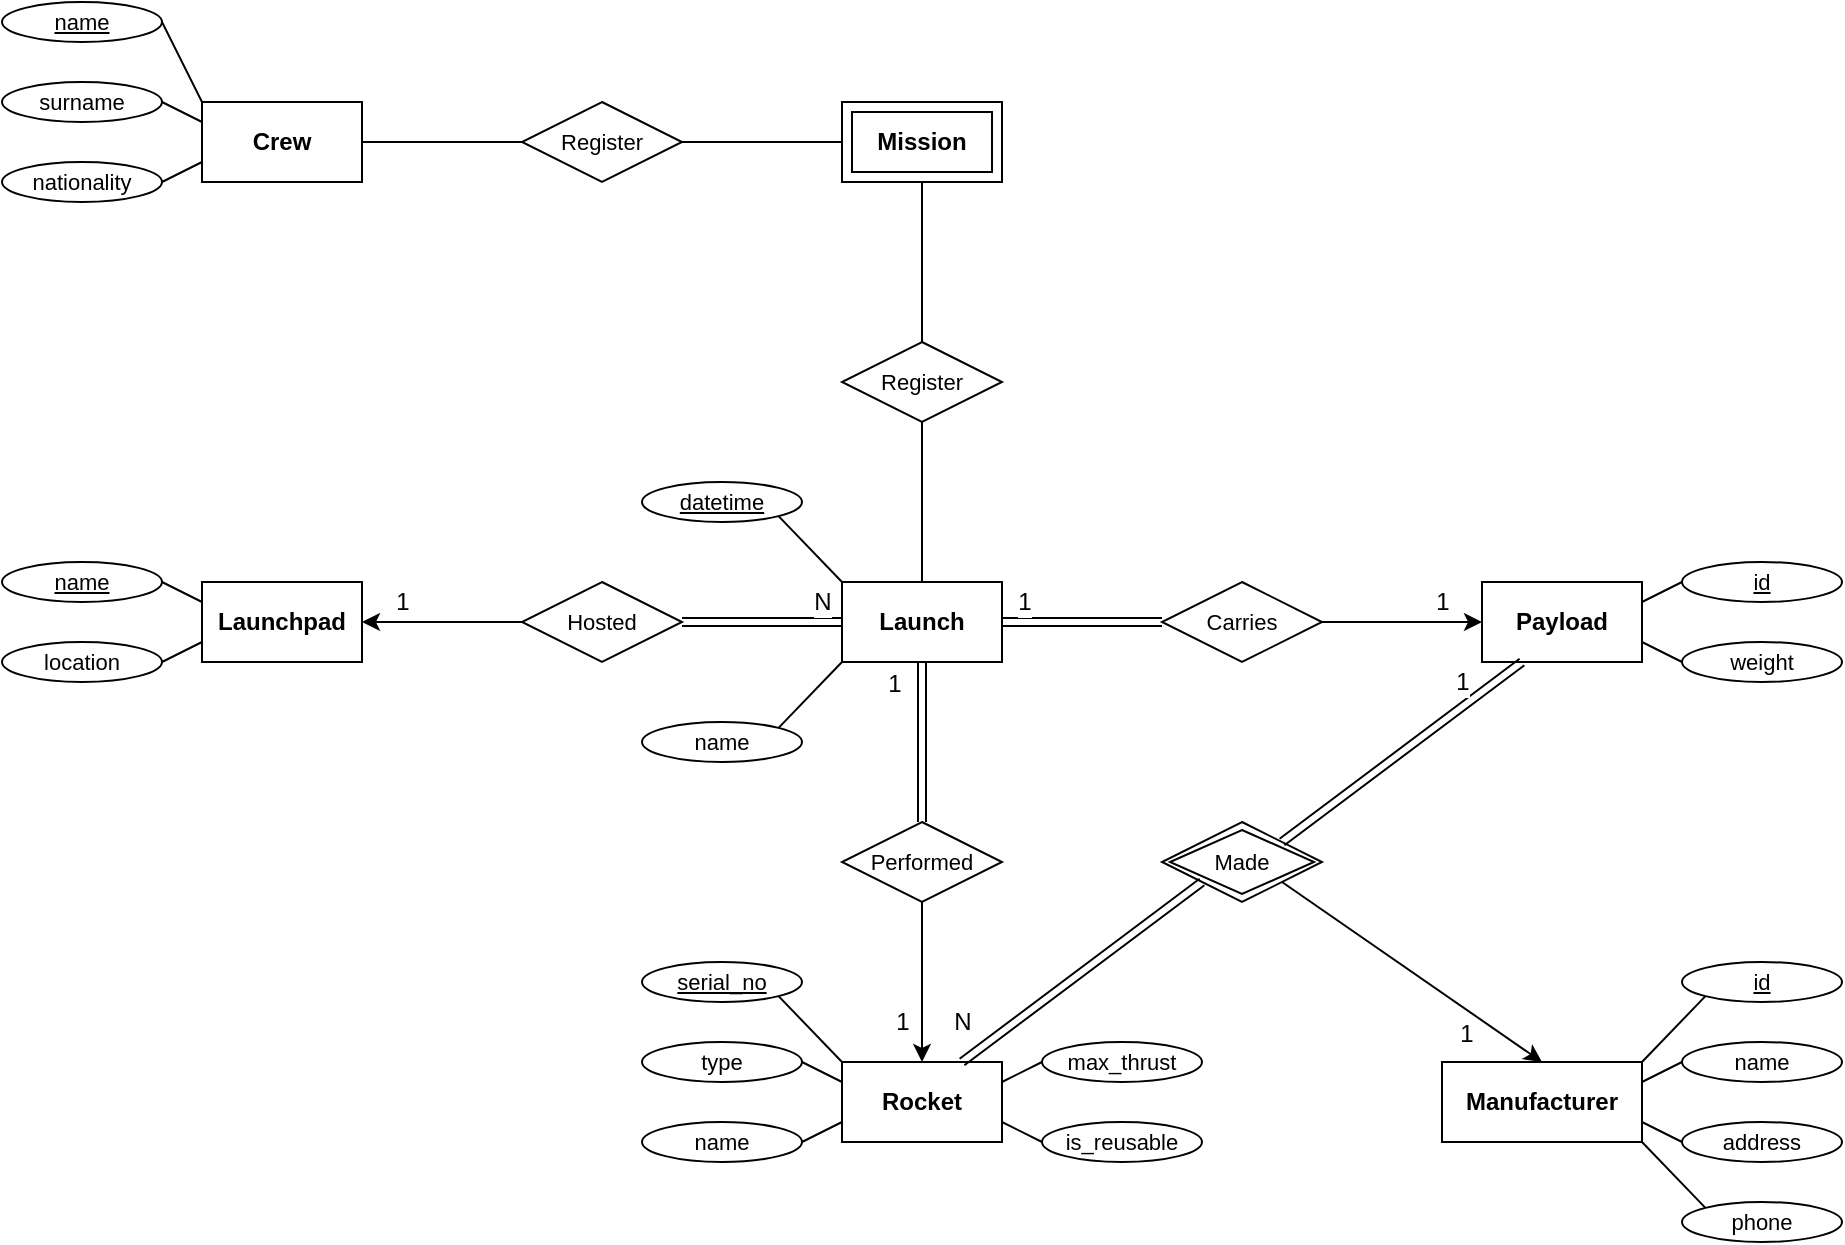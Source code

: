 <mxfile version="24.2.5" type="device">
  <diagram id="R2lEEEUBdFMjLlhIrx00" name="Page-1">
    <mxGraphModel dx="1595" dy="865" grid="1" gridSize="10" guides="1" tooltips="1" connect="1" arrows="1" fold="1" page="1" pageScale="1" pageWidth="1000" pageHeight="700" math="0" shadow="0" extFonts="Permanent Marker^https://fonts.googleapis.com/css?family=Permanent+Marker">
      <root>
        <mxCell id="0" />
        <mxCell id="1" parent="0" />
        <mxCell id="bLK67qYPY1fCgwlhXt4D-2" value="Hosted" style="shape=rhombus;perimeter=rhombusPerimeter;whiteSpace=wrap;html=1;align=center;fontSize=11;" parent="1" vertex="1">
          <mxGeometry x="300" y="330" width="80" height="40" as="geometry" />
        </mxCell>
        <mxCell id="bLK67qYPY1fCgwlhXt4D-67" value="Register" style="shape=rhombus;perimeter=rhombusPerimeter;whiteSpace=wrap;html=1;align=center;fontSize=11;" parent="1" vertex="1">
          <mxGeometry x="460" y="210" width="80" height="40" as="geometry" />
        </mxCell>
        <mxCell id="bLK67qYPY1fCgwlhXt4D-68" value="" style="endArrow=none;html=1;rounded=0;fontSize=11;exitX=0.5;exitY=1;exitDx=0;exitDy=0;entryX=0.5;entryY=0;entryDx=0;entryDy=0;" parent="1" source="bLK67qYPY1fCgwlhXt4D-67" target="yTcXm12r717XAI1YzuX1-4" edge="1">
          <mxGeometry relative="1" as="geometry">
            <mxPoint x="620" y="559" as="sourcePoint" />
            <mxPoint x="390" y="320" as="targetPoint" />
          </mxGeometry>
        </mxCell>
        <mxCell id="bLK67qYPY1fCgwlhXt4D-69" value="" style="endArrow=none;html=1;rounded=0;fontSize=11;entryX=0.5;entryY=0;entryDx=0;entryDy=0;exitX=0.5;exitY=1;exitDx=0;exitDy=0;" parent="1" source="yTcXm12r717XAI1YzuX1-2" target="bLK67qYPY1fCgwlhXt4D-67" edge="1">
          <mxGeometry relative="1" as="geometry">
            <mxPoint x="390" y="359" as="sourcePoint" />
            <mxPoint x="470" y="359" as="targetPoint" />
          </mxGeometry>
        </mxCell>
        <mxCell id="bLK67qYPY1fCgwlhXt4D-70" value="Carries" style="shape=rhombus;perimeter=rhombusPerimeter;whiteSpace=wrap;html=1;align=center;fontSize=11;" parent="1" vertex="1">
          <mxGeometry x="620" y="330" width="80" height="40" as="geometry" />
        </mxCell>
        <mxCell id="bLK67qYPY1fCgwlhXt4D-21" value="Crew" style="whiteSpace=wrap;html=1;align=center;fontSize=12;fontStyle=1" parent="1" vertex="1">
          <mxGeometry x="140" y="90" width="80" height="40" as="geometry" />
        </mxCell>
        <mxCell id="bLK67qYPY1fCgwlhXt4D-22" value="nationality" style="ellipse;whiteSpace=wrap;html=1;align=center;fontStyle=0;fontSize=11;" parent="1" vertex="1">
          <mxGeometry x="40" y="120" width="80" height="20" as="geometry" />
        </mxCell>
        <mxCell id="bLK67qYPY1fCgwlhXt4D-23" value="name" style="ellipse;whiteSpace=wrap;html=1;align=center;fontStyle=4;fontSize=11;" parent="1" vertex="1">
          <mxGeometry x="40" y="40" width="80" height="20" as="geometry" />
        </mxCell>
        <mxCell id="bLK67qYPY1fCgwlhXt4D-24" value="surname" style="ellipse;whiteSpace=wrap;html=1;align=center;fontStyle=0;fontSize=11;" parent="1" vertex="1">
          <mxGeometry x="40" y="80" width="80" height="20" as="geometry" />
        </mxCell>
        <mxCell id="bLK67qYPY1fCgwlhXt4D-25" value="" style="endArrow=none;html=1;rounded=0;fontSize=11;exitX=0;exitY=0.75;exitDx=0;exitDy=0;entryX=1;entryY=0.5;entryDx=0;entryDy=0;" parent="1" source="bLK67qYPY1fCgwlhXt4D-21" target="bLK67qYPY1fCgwlhXt4D-22" edge="1">
          <mxGeometry relative="1" as="geometry">
            <mxPoint x="290" y="269" as="sourcePoint" />
            <mxPoint x="140" y="140" as="targetPoint" />
          </mxGeometry>
        </mxCell>
        <mxCell id="bLK67qYPY1fCgwlhXt4D-26" value="" style="endArrow=none;html=1;rounded=0;fontSize=11;entryX=1;entryY=0.5;entryDx=0;entryDy=0;exitX=0;exitY=0.25;exitDx=0;exitDy=0;" parent="1" source="bLK67qYPY1fCgwlhXt4D-21" target="bLK67qYPY1fCgwlhXt4D-24" edge="1">
          <mxGeometry relative="1" as="geometry">
            <mxPoint x="150" y="69" as="sourcePoint" />
            <mxPoint x="330" y="-1" as="targetPoint" />
          </mxGeometry>
        </mxCell>
        <mxCell id="bLK67qYPY1fCgwlhXt4D-27" value="" style="endArrow=none;html=1;rounded=0;fontSize=11;entryX=1;entryY=0.5;entryDx=0;entryDy=0;exitX=0;exitY=0;exitDx=0;exitDy=0;" parent="1" source="bLK67qYPY1fCgwlhXt4D-21" target="bLK67qYPY1fCgwlhXt4D-23" edge="1">
          <mxGeometry relative="1" as="geometry">
            <mxPoint x="290" y="119" as="sourcePoint" />
            <mxPoint x="330" y="59" as="targetPoint" />
          </mxGeometry>
        </mxCell>
        <mxCell id="bLK67qYPY1fCgwlhXt4D-11" value="datetime" style="ellipse;whiteSpace=wrap;html=1;align=center;fontStyle=4;fontSize=11;" parent="1" vertex="1">
          <mxGeometry x="360" y="280" width="80" height="20" as="geometry" />
        </mxCell>
        <mxCell id="bLK67qYPY1fCgwlhXt4D-12" value="name" style="ellipse;whiteSpace=wrap;html=1;align=center;fontStyle=0;fontSize=11;" parent="1" vertex="1">
          <mxGeometry x="360" y="400" width="80" height="20" as="geometry" />
        </mxCell>
        <mxCell id="bLK67qYPY1fCgwlhXt4D-14" value="" style="endArrow=none;html=1;rounded=0;fontSize=11;entryX=1;entryY=1;entryDx=0;entryDy=0;exitX=0;exitY=0;exitDx=0;exitDy=0;" parent="1" source="yTcXm12r717XAI1YzuX1-4" target="bLK67qYPY1fCgwlhXt4D-11" edge="1">
          <mxGeometry relative="1" as="geometry">
            <mxPoint x="480" y="300" as="sourcePoint" />
            <mxPoint x="630" y="489" as="targetPoint" />
          </mxGeometry>
        </mxCell>
        <mxCell id="bLK67qYPY1fCgwlhXt4D-16" value="" style="endArrow=none;html=1;rounded=0;fontSize=11;exitX=0;exitY=1;exitDx=0;exitDy=0;entryX=1;entryY=0;entryDx=0;entryDy=0;" parent="1" source="yTcXm12r717XAI1YzuX1-4" target="bLK67qYPY1fCgwlhXt4D-12" edge="1">
          <mxGeometry relative="1" as="geometry">
            <mxPoint x="520" y="300" as="sourcePoint" />
            <mxPoint x="400" y="390" as="targetPoint" />
          </mxGeometry>
        </mxCell>
        <mxCell id="bLK67qYPY1fCgwlhXt4D-35" value="Payload" style="whiteSpace=wrap;html=1;align=center;fontSize=12;fontStyle=1" parent="1" vertex="1">
          <mxGeometry x="780" y="330" width="80" height="40" as="geometry" />
        </mxCell>
        <mxCell id="bLK67qYPY1fCgwlhXt4D-36" value="id" style="ellipse;whiteSpace=wrap;html=1;align=center;fontStyle=4;fontSize=11;" parent="1" vertex="1">
          <mxGeometry x="880" y="320" width="80" height="20" as="geometry" />
        </mxCell>
        <mxCell id="bLK67qYPY1fCgwlhXt4D-37" value="weight" style="ellipse;whiteSpace=wrap;html=1;align=center;fontStyle=0;fontSize=11;" parent="1" vertex="1">
          <mxGeometry x="880" y="360" width="80" height="20" as="geometry" />
        </mxCell>
        <mxCell id="bLK67qYPY1fCgwlhXt4D-38" value="" style="endArrow=none;html=1;rounded=0;fontSize=11;entryX=0;entryY=0.5;entryDx=0;entryDy=0;exitX=1;exitY=0.25;exitDx=0;exitDy=0;" parent="1" source="bLK67qYPY1fCgwlhXt4D-35" target="bLK67qYPY1fCgwlhXt4D-36" edge="1">
          <mxGeometry relative="1" as="geometry">
            <mxPoint x="620" y="409" as="sourcePoint" />
            <mxPoint x="780" y="409" as="targetPoint" />
          </mxGeometry>
        </mxCell>
        <mxCell id="bLK67qYPY1fCgwlhXt4D-39" value="" style="endArrow=none;html=1;rounded=0;fontSize=11;entryX=0;entryY=0.5;entryDx=0;entryDy=0;exitX=1;exitY=0.75;exitDx=0;exitDy=0;" parent="1" source="bLK67qYPY1fCgwlhXt4D-35" target="bLK67qYPY1fCgwlhXt4D-37" edge="1">
          <mxGeometry relative="1" as="geometry">
            <mxPoint x="910" y="269" as="sourcePoint" />
            <mxPoint x="950" y="239" as="targetPoint" />
          </mxGeometry>
        </mxCell>
        <mxCell id="bLK67qYPY1fCgwlhXt4D-41" value="Rocket" style="whiteSpace=wrap;html=1;align=center;fontSize=12;fontStyle=1" parent="1" vertex="1">
          <mxGeometry x="460" y="570" width="80" height="40" as="geometry" />
        </mxCell>
        <mxCell id="bLK67qYPY1fCgwlhXt4D-42" value="type" style="ellipse;whiteSpace=wrap;html=1;align=center;fontStyle=0;fontSize=11;" parent="1" vertex="1">
          <mxGeometry x="360" y="560" width="80" height="20" as="geometry" />
        </mxCell>
        <mxCell id="bLK67qYPY1fCgwlhXt4D-43" value="max_thrust" style="ellipse;whiteSpace=wrap;html=1;align=center;fontStyle=0;fontSize=11;" parent="1" vertex="1">
          <mxGeometry x="560" y="560" width="80" height="20" as="geometry" />
        </mxCell>
        <mxCell id="bLK67qYPY1fCgwlhXt4D-44" value="name" style="ellipse;whiteSpace=wrap;html=1;align=center;fontStyle=0;fontSize=11;" parent="1" vertex="1">
          <mxGeometry x="360" y="600" width="80" height="20" as="geometry" />
        </mxCell>
        <mxCell id="bLK67qYPY1fCgwlhXt4D-45" value="" style="endArrow=none;html=1;rounded=0;fontSize=11;entryX=1;entryY=0.5;entryDx=0;entryDy=0;exitX=0;exitY=0.25;exitDx=0;exitDy=0;" parent="1" source="bLK67qYPY1fCgwlhXt4D-41" target="bLK67qYPY1fCgwlhXt4D-42" edge="1">
          <mxGeometry relative="1" as="geometry">
            <mxPoint x="580" y="969" as="sourcePoint" />
            <mxPoint x="620" y="949" as="targetPoint" />
          </mxGeometry>
        </mxCell>
        <mxCell id="bLK67qYPY1fCgwlhXt4D-46" value="" style="endArrow=none;html=1;rounded=0;fontSize=11;entryX=1;entryY=0.5;entryDx=0;entryDy=0;exitX=0;exitY=0.75;exitDx=0;exitDy=0;" parent="1" source="bLK67qYPY1fCgwlhXt4D-41" target="bLK67qYPY1fCgwlhXt4D-44" edge="1">
          <mxGeometry relative="1" as="geometry">
            <mxPoint x="490" y="609" as="sourcePoint" />
            <mxPoint x="620" y="699" as="targetPoint" />
          </mxGeometry>
        </mxCell>
        <mxCell id="bLK67qYPY1fCgwlhXt4D-47" value="" style="endArrow=none;html=1;rounded=0;fontSize=11;entryX=0;entryY=0.5;entryDx=0;entryDy=0;exitX=1;exitY=0.25;exitDx=0;exitDy=0;" parent="1" source="bLK67qYPY1fCgwlhXt4D-41" target="bLK67qYPY1fCgwlhXt4D-43" edge="1">
          <mxGeometry relative="1" as="geometry">
            <mxPoint x="580" y="819" as="sourcePoint" />
            <mxPoint x="620" y="759" as="targetPoint" />
          </mxGeometry>
        </mxCell>
        <mxCell id="bLK67qYPY1fCgwlhXt4D-48" value="is_reusable" style="ellipse;whiteSpace=wrap;html=1;align=center;fontStyle=0;fontSize=11;" parent="1" vertex="1">
          <mxGeometry x="560" y="600" width="80" height="20" as="geometry" />
        </mxCell>
        <mxCell id="bLK67qYPY1fCgwlhXt4D-49" value="" style="endArrow=none;html=1;rounded=0;fontSize=11;entryX=0;entryY=0.5;entryDx=0;entryDy=0;exitX=1;exitY=0.75;exitDx=0;exitDy=0;" parent="1" source="bLK67qYPY1fCgwlhXt4D-41" target="bLK67qYPY1fCgwlhXt4D-48" edge="1">
          <mxGeometry relative="1" as="geometry">
            <mxPoint x="550" y="799" as="sourcePoint" />
            <mxPoint x="620" y="759" as="targetPoint" />
          </mxGeometry>
        </mxCell>
        <mxCell id="bLK67qYPY1fCgwlhXt4D-50" value="Manufacturer" style="whiteSpace=wrap;html=1;align=center;fontSize=12;fontStyle=1" parent="1" vertex="1">
          <mxGeometry x="760" y="570" width="100" height="40" as="geometry" />
        </mxCell>
        <mxCell id="bLK67qYPY1fCgwlhXt4D-51" value="id" style="ellipse;whiteSpace=wrap;html=1;align=center;fontStyle=4;fontSize=11;" parent="1" vertex="1">
          <mxGeometry x="880" y="520" width="80" height="20" as="geometry" />
        </mxCell>
        <mxCell id="bLK67qYPY1fCgwlhXt4D-52" value="phone" style="ellipse;whiteSpace=wrap;html=1;align=center;fontStyle=0;fontSize=11;" parent="1" vertex="1">
          <mxGeometry x="880" y="640" width="80" height="20" as="geometry" />
        </mxCell>
        <mxCell id="bLK67qYPY1fCgwlhXt4D-53" value="name" style="ellipse;whiteSpace=wrap;html=1;align=center;fontStyle=0;fontSize=11;" parent="1" vertex="1">
          <mxGeometry x="880" y="560" width="80" height="20" as="geometry" />
        </mxCell>
        <mxCell id="bLK67qYPY1fCgwlhXt4D-54" value="" style="endArrow=none;html=1;rounded=0;fontSize=11;entryX=0;entryY=1;entryDx=0;entryDy=0;exitX=1;exitY=0;exitDx=0;exitDy=0;" parent="1" source="bLK67qYPY1fCgwlhXt4D-50" target="bLK67qYPY1fCgwlhXt4D-51" edge="1">
          <mxGeometry relative="1" as="geometry">
            <mxPoint x="590" y="1069" as="sourcePoint" />
            <mxPoint x="630" y="1049" as="targetPoint" />
          </mxGeometry>
        </mxCell>
        <mxCell id="bLK67qYPY1fCgwlhXt4D-55" value="" style="endArrow=none;html=1;rounded=0;fontSize=11;entryX=0;entryY=0.5;entryDx=0;entryDy=0;exitX=1;exitY=0.25;exitDx=0;exitDy=0;" parent="1" source="bLK67qYPY1fCgwlhXt4D-50" target="bLK67qYPY1fCgwlhXt4D-53" edge="1">
          <mxGeometry relative="1" as="geometry">
            <mxPoint x="590" y="909" as="sourcePoint" />
            <mxPoint x="630" y="799" as="targetPoint" />
          </mxGeometry>
        </mxCell>
        <mxCell id="bLK67qYPY1fCgwlhXt4D-56" value="" style="endArrow=none;html=1;rounded=0;fontSize=11;entryX=0;entryY=0;entryDx=0;entryDy=0;exitX=1;exitY=1;exitDx=0;exitDy=0;" parent="1" source="bLK67qYPY1fCgwlhXt4D-50" target="bLK67qYPY1fCgwlhXt4D-52" edge="1">
          <mxGeometry relative="1" as="geometry">
            <mxPoint x="590" y="919" as="sourcePoint" />
            <mxPoint x="630" y="859" as="targetPoint" />
          </mxGeometry>
        </mxCell>
        <mxCell id="bLK67qYPY1fCgwlhXt4D-57" value="address" style="ellipse;whiteSpace=wrap;html=1;align=center;fontStyle=0;fontSize=11;" parent="1" vertex="1">
          <mxGeometry x="880" y="600" width="80" height="20" as="geometry" />
        </mxCell>
        <mxCell id="bLK67qYPY1fCgwlhXt4D-58" value="" style="endArrow=none;html=1;rounded=0;fontSize=11;entryX=0;entryY=0.5;entryDx=0;entryDy=0;exitX=1;exitY=0.75;exitDx=0;exitDy=0;" parent="1" source="bLK67qYPY1fCgwlhXt4D-50" target="bLK67qYPY1fCgwlhXt4D-57" edge="1">
          <mxGeometry relative="1" as="geometry">
            <mxPoint x="560" y="899" as="sourcePoint" />
            <mxPoint x="630" y="859" as="targetPoint" />
          </mxGeometry>
        </mxCell>
        <mxCell id="bLK67qYPY1fCgwlhXt4D-79" value="Performed" style="shape=rhombus;perimeter=rhombusPerimeter;whiteSpace=wrap;html=1;align=center;fontSize=11;" parent="1" vertex="1">
          <mxGeometry x="460" y="450" width="80" height="40" as="geometry" />
        </mxCell>
        <mxCell id="bLK67qYPY1fCgwlhXt4D-4" value="name" style="ellipse;whiteSpace=wrap;html=1;align=center;fontStyle=4;fontSize=11;" parent="1" vertex="1">
          <mxGeometry x="40" y="320" width="80" height="20" as="geometry" />
        </mxCell>
        <mxCell id="bLK67qYPY1fCgwlhXt4D-1" value="Launchpad" style="whiteSpace=wrap;html=1;align=center;fontSize=12;fontStyle=1" parent="1" vertex="1">
          <mxGeometry x="140" y="330" width="80" height="40" as="geometry" />
        </mxCell>
        <mxCell id="bLK67qYPY1fCgwlhXt4D-5" value="location" style="ellipse;whiteSpace=wrap;html=1;align=center;fontStyle=0;fontSize=11;" parent="1" vertex="1">
          <mxGeometry x="40" y="360" width="80" height="20" as="geometry" />
        </mxCell>
        <mxCell id="bLK67qYPY1fCgwlhXt4D-6" value="" style="endArrow=none;html=1;rounded=0;fontSize=11;entryX=1;entryY=0.5;entryDx=0;entryDy=0;exitX=0;exitY=0.25;exitDx=0;exitDy=0;" parent="1" source="bLK67qYPY1fCgwlhXt4D-1" target="bLK67qYPY1fCgwlhXt4D-4" edge="1">
          <mxGeometry relative="1" as="geometry">
            <mxPoint x="170" y="369" as="sourcePoint" />
            <mxPoint x="540" y="849" as="targetPoint" />
          </mxGeometry>
        </mxCell>
        <mxCell id="bLK67qYPY1fCgwlhXt4D-7" value="" style="endArrow=none;html=1;rounded=0;fontSize=11;entryX=1;entryY=0.5;entryDx=0;entryDy=0;exitX=0;exitY=0.75;exitDx=0;exitDy=0;" parent="1" source="bLK67qYPY1fCgwlhXt4D-1" target="bLK67qYPY1fCgwlhXt4D-5" edge="1">
          <mxGeometry relative="1" as="geometry">
            <mxPoint x="670" y="709" as="sourcePoint" />
            <mxPoint x="710" y="679" as="targetPoint" />
          </mxGeometry>
        </mxCell>
        <mxCell id="0fySJKZ7ysAFsFfrDqM2-2" value="Made" style="shape=rhombus;double=1;perimeter=rhombusPerimeter;whiteSpace=wrap;html=1;align=center;fontSize=11;" parent="1" vertex="1">
          <mxGeometry x="620" y="450" width="80" height="40" as="geometry" />
        </mxCell>
        <mxCell id="0fySJKZ7ysAFsFfrDqM2-8" value="serial_no" style="ellipse;whiteSpace=wrap;html=1;align=center;fontStyle=4;fontSize=11;" parent="1" vertex="1">
          <mxGeometry x="360" y="520" width="80" height="20" as="geometry" />
        </mxCell>
        <mxCell id="0fySJKZ7ysAFsFfrDqM2-9" value="" style="endArrow=none;html=1;rounded=0;fontSize=11;entryX=1;entryY=1;entryDx=0;entryDy=0;exitX=0;exitY=0;exitDx=0;exitDy=0;" parent="1" source="bLK67qYPY1fCgwlhXt4D-41" target="0fySJKZ7ysAFsFfrDqM2-8" edge="1">
          <mxGeometry relative="1" as="geometry">
            <mxPoint x="470" y="620" as="sourcePoint" />
            <mxPoint x="430" y="640" as="targetPoint" />
          </mxGeometry>
        </mxCell>
        <mxCell id="yTcXm12r717XAI1YzuX1-2" value="Mission" style="shape=ext;margin=3;double=1;whiteSpace=wrap;html=1;align=center;fontSize=12;fontStyle=1" parent="1" vertex="1">
          <mxGeometry x="460" y="90" width="80" height="40" as="geometry" />
        </mxCell>
        <mxCell id="yTcXm12r717XAI1YzuX1-4" value="Launch" style="whiteSpace=wrap;html=1;align=center;fontSize=12;fontStyle=1" parent="1" vertex="1">
          <mxGeometry x="460" y="330" width="80" height="40" as="geometry" />
        </mxCell>
        <mxCell id="yTcXm12r717XAI1YzuX1-5" value="Register" style="shape=rhombus;perimeter=rhombusPerimeter;whiteSpace=wrap;html=1;align=center;fontSize=11;" parent="1" vertex="1">
          <mxGeometry x="300" y="90" width="80" height="40" as="geometry" />
        </mxCell>
        <mxCell id="yTcXm12r717XAI1YzuX1-6" value="" style="endArrow=none;html=1;rounded=0;fontSize=11;entryX=0;entryY=0.5;entryDx=0;entryDy=0;exitX=1;exitY=0.5;exitDx=0;exitDy=0;" parent="1" source="bLK67qYPY1fCgwlhXt4D-21" target="yTcXm12r717XAI1YzuX1-5" edge="1">
          <mxGeometry relative="1" as="geometry">
            <mxPoint x="510" y="140" as="sourcePoint" />
            <mxPoint x="510" y="180" as="targetPoint" />
          </mxGeometry>
        </mxCell>
        <mxCell id="yTcXm12r717XAI1YzuX1-7" value="" style="endArrow=none;html=1;rounded=0;fontSize=11;entryX=1;entryY=0.5;entryDx=0;entryDy=0;exitX=0;exitY=0.5;exitDx=0;exitDy=0;" parent="1" source="yTcXm12r717XAI1YzuX1-2" target="yTcXm12r717XAI1YzuX1-5" edge="1">
          <mxGeometry relative="1" as="geometry">
            <mxPoint x="230" y="120" as="sourcePoint" />
            <mxPoint x="310" y="120" as="targetPoint" />
          </mxGeometry>
        </mxCell>
        <mxCell id="NJZxslIq2GOs9MZ_2xDQ-1" value="1" style="rounded=0;orthogonalLoop=1;jettySize=auto;html=1;exitX=0;exitY=0.5;exitDx=0;exitDy=0;entryX=1;entryY=0.5;entryDx=0;entryDy=0;fontSize=12;" parent="1" source="bLK67qYPY1fCgwlhXt4D-2" target="bLK67qYPY1fCgwlhXt4D-1" edge="1">
          <mxGeometry x="0.5" y="-10" relative="1" as="geometry">
            <mxPoint x="580" y="300" as="sourcePoint" />
            <mxPoint x="500" y="300" as="targetPoint" />
            <mxPoint as="offset" />
          </mxGeometry>
        </mxCell>
        <mxCell id="NJZxslIq2GOs9MZ_2xDQ-3" value="1" style="rounded=0;orthogonalLoop=1;jettySize=auto;html=1;exitX=1;exitY=0.5;exitDx=0;exitDy=0;entryX=0;entryY=0.5;entryDx=0;entryDy=0;fontSize=12;" parent="1" source="bLK67qYPY1fCgwlhXt4D-70" target="bLK67qYPY1fCgwlhXt4D-35" edge="1">
          <mxGeometry x="0.5" y="10" relative="1" as="geometry">
            <mxPoint x="320" y="370" as="sourcePoint" />
            <mxPoint x="240" y="370" as="targetPoint" />
            <mxPoint as="offset" />
          </mxGeometry>
        </mxCell>
        <mxCell id="NJZxslIq2GOs9MZ_2xDQ-4" value="1" style="rounded=0;orthogonalLoop=1;jettySize=auto;html=1;exitX=0.5;exitY=1;exitDx=0;exitDy=0;entryX=0.5;entryY=0;entryDx=0;entryDy=0;fontSize=12;" parent="1" source="bLK67qYPY1fCgwlhXt4D-79" target="bLK67qYPY1fCgwlhXt4D-41" edge="1">
          <mxGeometry x="0.5" y="-10" relative="1" as="geometry">
            <mxPoint x="330" y="380" as="sourcePoint" />
            <mxPoint x="250" y="380" as="targetPoint" />
            <mxPoint as="offset" />
          </mxGeometry>
        </mxCell>
        <mxCell id="NJZxslIq2GOs9MZ_2xDQ-5" value="1" style="rounded=0;orthogonalLoop=1;jettySize=auto;html=1;exitX=1;exitY=1;exitDx=0;exitDy=0;entryX=0.5;entryY=0;entryDx=0;entryDy=0;fontSize=12;" parent="1" source="0fySJKZ7ysAFsFfrDqM2-2" target="bLK67qYPY1fCgwlhXt4D-50" edge="1">
          <mxGeometry x="0.5" y="-10" relative="1" as="geometry">
            <mxPoint x="340" y="390" as="sourcePoint" />
            <mxPoint x="260" y="390" as="targetPoint" />
            <mxPoint as="offset" />
          </mxGeometry>
        </mxCell>
        <mxCell id="MomumSvb6nAdSk_d3Thd-1" value="" style="shape=link;html=1;rounded=0;entryX=0.25;entryY=1;entryDx=0;entryDy=0;exitX=1;exitY=0;exitDx=0;exitDy=0;" parent="1" source="0fySJKZ7ysAFsFfrDqM2-2" target="bLK67qYPY1fCgwlhXt4D-35" edge="1">
          <mxGeometry relative="1" as="geometry">
            <mxPoint x="440" y="340" as="sourcePoint" />
            <mxPoint x="600" y="340" as="targetPoint" />
          </mxGeometry>
        </mxCell>
        <mxCell id="MomumSvb6nAdSk_d3Thd-3" value="1" style="edgeLabel;html=1;align=center;verticalAlign=middle;resizable=0;points=[];fontSize=12;" parent="MomumSvb6nAdSk_d3Thd-1" vertex="1" connectable="0">
          <mxGeometry x="0.431" y="2" relative="1" as="geometry">
            <mxPoint x="5" y="-14" as="offset" />
          </mxGeometry>
        </mxCell>
        <mxCell id="MomumSvb6nAdSk_d3Thd-6" value="" style="shape=link;html=1;rounded=0;exitX=0;exitY=1;exitDx=0;exitDy=0;entryX=0.75;entryY=0;entryDx=0;entryDy=0;" parent="1" source="0fySJKZ7ysAFsFfrDqM2-2" target="bLK67qYPY1fCgwlhXt4D-41" edge="1">
          <mxGeometry relative="1" as="geometry">
            <mxPoint x="830" y="455" as="sourcePoint" />
            <mxPoint x="600" y="550" as="targetPoint" />
          </mxGeometry>
        </mxCell>
        <mxCell id="MomumSvb6nAdSk_d3Thd-7" value="N" style="edgeLabel;html=1;align=center;verticalAlign=middle;resizable=0;points=[];fontSize=12;" parent="MomumSvb6nAdSk_d3Thd-6" vertex="1" connectable="0">
          <mxGeometry x="0.431" y="2" relative="1" as="geometry">
            <mxPoint x="-35" y="4" as="offset" />
          </mxGeometry>
        </mxCell>
        <mxCell id="MomumSvb6nAdSk_d3Thd-8" value="" style="shape=link;html=1;rounded=0;exitX=0;exitY=0.5;exitDx=0;exitDy=0;entryX=1;entryY=0.5;entryDx=0;entryDy=0;" parent="1" source="bLK67qYPY1fCgwlhXt4D-70" target="yTcXm12r717XAI1YzuX1-4" edge="1">
          <mxGeometry relative="1" as="geometry">
            <mxPoint x="650" y="490" as="sourcePoint" />
            <mxPoint x="530" y="580" as="targetPoint" />
          </mxGeometry>
        </mxCell>
        <mxCell id="MomumSvb6nAdSk_d3Thd-9" value="1" style="edgeLabel;html=1;align=center;verticalAlign=middle;resizable=0;points=[];fontSize=12;" parent="MomumSvb6nAdSk_d3Thd-8" vertex="1" connectable="0">
          <mxGeometry x="0.431" y="2" relative="1" as="geometry">
            <mxPoint x="-12" y="-12" as="offset" />
          </mxGeometry>
        </mxCell>
        <mxCell id="MomumSvb6nAdSk_d3Thd-10" value="" style="shape=link;html=1;rounded=0;exitX=0.5;exitY=0;exitDx=0;exitDy=0;entryX=0.5;entryY=1;entryDx=0;entryDy=0;" parent="1" source="bLK67qYPY1fCgwlhXt4D-79" target="yTcXm12r717XAI1YzuX1-4" edge="1">
          <mxGeometry relative="1" as="geometry">
            <mxPoint x="630" y="360" as="sourcePoint" />
            <mxPoint x="550" y="360" as="targetPoint" />
          </mxGeometry>
        </mxCell>
        <mxCell id="MomumSvb6nAdSk_d3Thd-11" value="1" style="edgeLabel;html=1;align=center;verticalAlign=middle;resizable=0;points=[];fontSize=12;" parent="MomumSvb6nAdSk_d3Thd-10" vertex="1" connectable="0">
          <mxGeometry x="0.431" y="2" relative="1" as="geometry">
            <mxPoint x="-12" y="-12" as="offset" />
          </mxGeometry>
        </mxCell>
        <mxCell id="MomumSvb6nAdSk_d3Thd-12" value="" style="shape=link;html=1;rounded=0;exitX=1;exitY=0.5;exitDx=0;exitDy=0;entryX=0;entryY=0.5;entryDx=0;entryDy=0;" parent="1" source="bLK67qYPY1fCgwlhXt4D-2" target="yTcXm12r717XAI1YzuX1-4" edge="1">
          <mxGeometry relative="1" as="geometry">
            <mxPoint x="650" y="490" as="sourcePoint" />
            <mxPoint x="530" y="580" as="targetPoint" />
          </mxGeometry>
        </mxCell>
        <mxCell id="MomumSvb6nAdSk_d3Thd-13" value="N" style="edgeLabel;html=1;align=center;verticalAlign=middle;resizable=0;points=[];fontSize=12;" parent="MomumSvb6nAdSk_d3Thd-12" vertex="1" connectable="0">
          <mxGeometry x="0.431" y="2" relative="1" as="geometry">
            <mxPoint x="13" y="-8" as="offset" />
          </mxGeometry>
        </mxCell>
      </root>
    </mxGraphModel>
  </diagram>
</mxfile>
